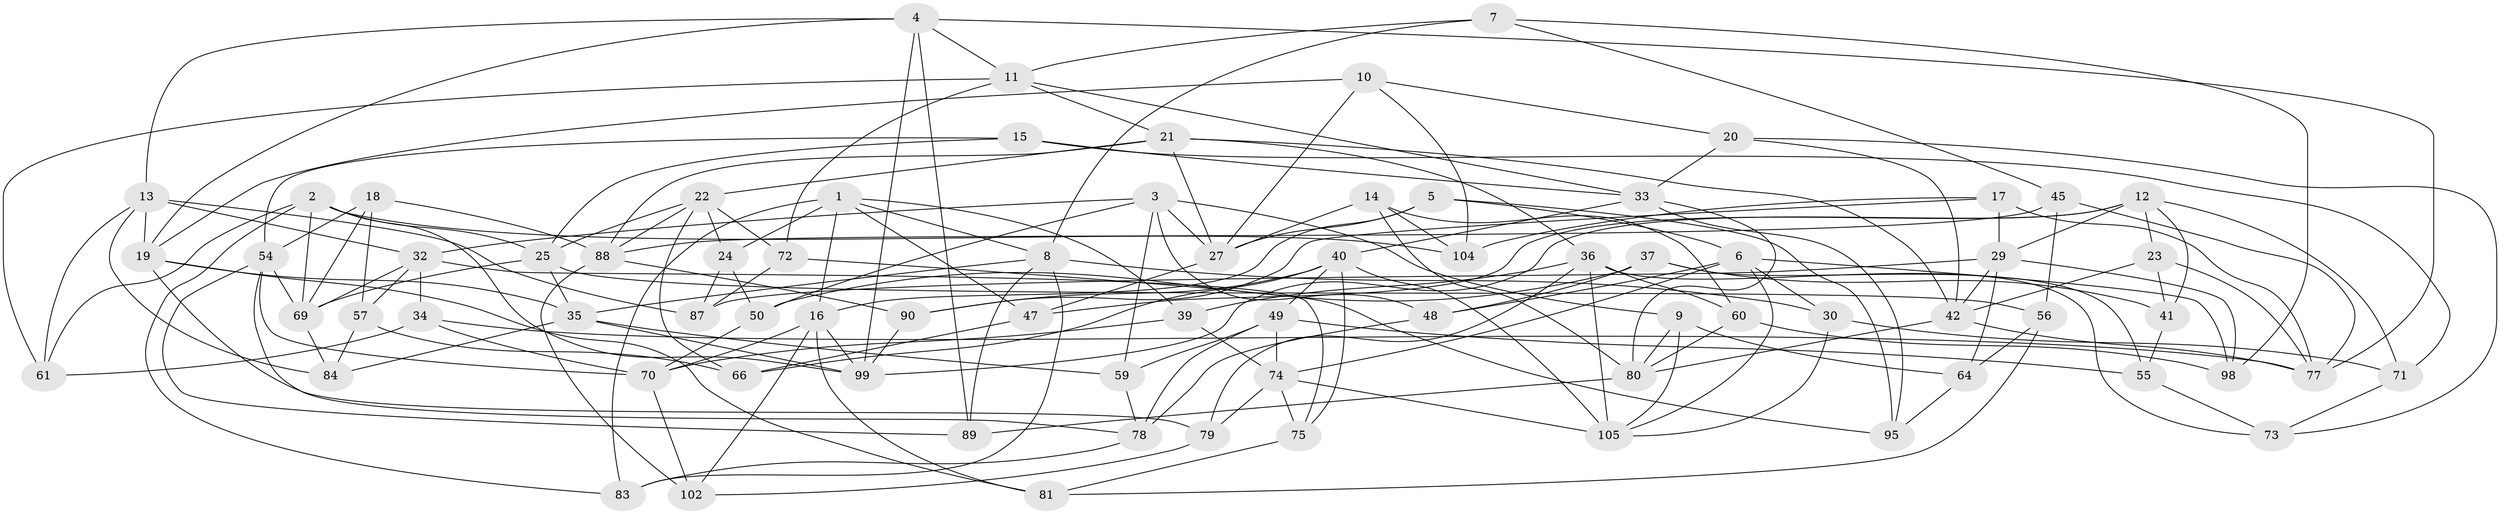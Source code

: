 // Generated by graph-tools (version 1.1) at 2025/24/03/03/25 07:24:24]
// undirected, 76 vertices, 184 edges
graph export_dot {
graph [start="1"]
  node [color=gray90,style=filled];
  1 [super="+44"];
  2 [super="+58"];
  3 [super="+51"];
  4 [super="+101"];
  5;
  6 [super="+31"];
  7;
  8 [super="+28"];
  9;
  10;
  11 [super="+62"];
  12 [super="+46"];
  13 [super="+53"];
  14;
  15;
  16 [super="+68"];
  17;
  18;
  19 [super="+38"];
  20;
  21 [super="+63"];
  22 [super="+52"];
  23;
  24;
  25 [super="+26"];
  27 [super="+93"];
  29 [super="+67"];
  30;
  32 [super="+92"];
  33 [super="+94"];
  34;
  35 [super="+96"];
  36 [super="+82"];
  37;
  39;
  40 [super="+100"];
  41;
  42 [super="+43"];
  45;
  47;
  48;
  49 [super="+65"];
  50;
  54 [super="+85"];
  55;
  56;
  57;
  59;
  60;
  61;
  64;
  66;
  69 [super="+97"];
  70 [super="+91"];
  71;
  72;
  73;
  74 [super="+76"];
  75;
  77 [super="+86"];
  78 [super="+108"];
  79;
  80 [super="+107"];
  81;
  83;
  84;
  87;
  88 [super="+103"];
  89;
  90;
  95;
  98;
  99 [super="+109"];
  102;
  104;
  105 [super="+106"];
  1 -- 83;
  1 -- 39;
  1 -- 8;
  1 -- 24;
  1 -- 47;
  1 -- 16;
  2 -- 104;
  2 -- 61;
  2 -- 83;
  2 -- 25;
  2 -- 69;
  2 -- 99;
  3 -- 50;
  3 -- 59;
  3 -- 48;
  3 -- 9;
  3 -- 32;
  3 -- 27;
  4 -- 13;
  4 -- 89;
  4 -- 99;
  4 -- 19;
  4 -- 11;
  4 -- 77;
  5 -- 16;
  5 -- 6;
  5 -- 95;
  5 -- 27;
  6 -- 48;
  6 -- 74;
  6 -- 105;
  6 -- 98;
  6 -- 30;
  7 -- 11;
  7 -- 45;
  7 -- 98;
  7 -- 8;
  8 -- 89;
  8 -- 30;
  8 -- 83;
  8 -- 35;
  9 -- 64;
  9 -- 80;
  9 -- 105;
  10 -- 20;
  10 -- 104;
  10 -- 19;
  10 -- 27;
  11 -- 21;
  11 -- 33;
  11 -- 72;
  11 -- 61;
  12 -- 71;
  12 -- 41;
  12 -- 99;
  12 -- 47;
  12 -- 29;
  12 -- 23;
  13 -- 84;
  13 -- 61;
  13 -- 32;
  13 -- 19;
  13 -- 87;
  14 -- 60;
  14 -- 104;
  14 -- 27;
  14 -- 80;
  15 -- 71;
  15 -- 25;
  15 -- 33;
  15 -- 54;
  16 -- 81;
  16 -- 102;
  16 -- 70;
  16 -- 99;
  17 -- 90;
  17 -- 104;
  17 -- 29;
  17 -- 77;
  18 -- 69;
  18 -- 57;
  18 -- 54;
  18 -- 88;
  19 -- 81;
  19 -- 79;
  19 -- 35;
  20 -- 73;
  20 -- 33;
  20 -- 42;
  21 -- 88;
  21 -- 42;
  21 -- 27;
  21 -- 36;
  21 -- 22;
  22 -- 66;
  22 -- 24;
  22 -- 88;
  22 -- 72;
  22 -- 25;
  23 -- 41;
  23 -- 42;
  23 -- 77;
  24 -- 87;
  24 -- 50;
  25 -- 35;
  25 -- 56;
  25 -- 69;
  27 -- 47;
  29 -- 42;
  29 -- 98;
  29 -- 64;
  29 -- 87;
  30 -- 105;
  30 -- 71;
  32 -- 75;
  32 -- 69;
  32 -- 57;
  32 -- 34;
  33 -- 95;
  33 -- 40;
  33 -- 80;
  34 -- 77;
  34 -- 61;
  34 -- 70;
  35 -- 84;
  35 -- 59;
  35 -- 99;
  36 -- 73;
  36 -- 105;
  36 -- 39;
  36 -- 60;
  36 -- 79;
  37 -- 55;
  37 -- 50;
  37 -- 41;
  37 -- 48;
  39 -- 70;
  39 -- 74;
  40 -- 90;
  40 -- 66;
  40 -- 105;
  40 -- 49;
  40 -- 75;
  41 -- 55;
  42 -- 80;
  42 -- 77;
  45 -- 56;
  45 -- 77;
  45 -- 88;
  47 -- 66;
  48 -- 78;
  49 -- 59;
  49 -- 78 [weight=2];
  49 -- 55;
  49 -- 74;
  50 -- 70;
  54 -- 89;
  54 -- 78;
  54 -- 70;
  54 -- 69;
  55 -- 73;
  56 -- 64;
  56 -- 81;
  57 -- 84;
  57 -- 66;
  59 -- 78;
  60 -- 98;
  60 -- 80;
  64 -- 95;
  69 -- 84;
  70 -- 102;
  71 -- 73;
  72 -- 87;
  72 -- 95;
  74 -- 79;
  74 -- 105;
  74 -- 75;
  75 -- 81;
  78 -- 83;
  79 -- 102;
  80 -- 89;
  88 -- 102;
  88 -- 90;
  90 -- 99;
}
